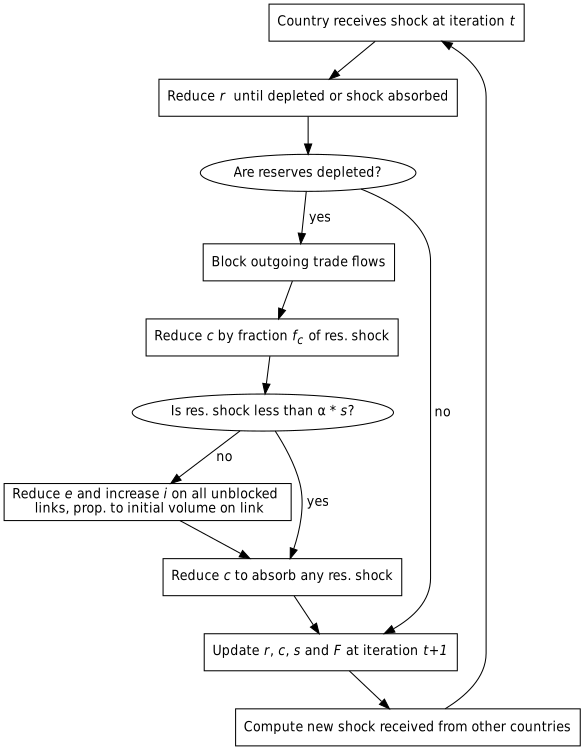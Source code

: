 digraph sim_model {
    graph [size = 5]
    
    node [shape = box, fontname = "Helvetica-Narrow"]
    A [label = <Country receives shock at iteration <I>t</I>>]
    B [label = <Reduce <I>r</I>  until depleted or shock absorbed>]
    C [shape = ellipse, label = <Are reserves depleted?>]
    D [label = <Block outgoing trade flows>]
    E [label = <Reduce <I>c</I> by fraction <I>f<SUB>c</SUB></I> of res. shock>]
    F [shape = ellipse, label = <Is res. shock less than &alpha; * <I>s</I>?>]
    G [label = <Reduce <I>e</I> and increase <I>i</I> on all unblocked <BR/> links, prop. to initial volume on link>]
    H [label = <Reduce <I>c</I> to absorb any res. shock>]
    I [label = <Update <I>r</I>, <I>c</I>, <I>s</I> and <I>F</I> at iteration <I>t+1</I>>]
    J [label = <Compute new shock received from other countries>]

    edge [fontname = "Helvetica-Narrow"]
    A -> B B -> C
    C -> D [label = " yes"]; C -> I [label = " no"]
    D -> E; E -> F
    F -> H [label = " yes"]; F -> G [label = " no"]
    G -> H; H -> I; I -> J; J -> A
}